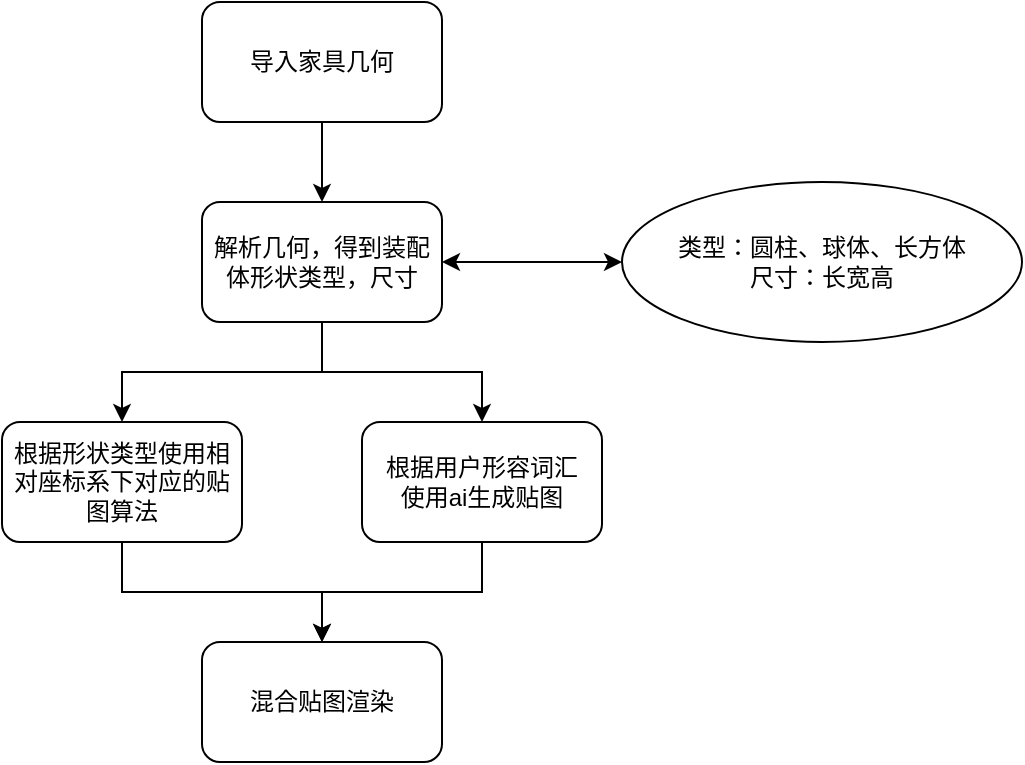 <mxfile version="28.0.9">
  <diagram name="Page-1" id="H7QxHMriIWNjSBuKXxfJ">
    <mxGraphModel dx="837" dy="649" grid="1" gridSize="10" guides="1" tooltips="1" connect="1" arrows="1" fold="1" page="1" pageScale="1" pageWidth="827" pageHeight="1169" math="0" shadow="0">
      <root>
        <mxCell id="0" />
        <mxCell id="1" parent="0" />
        <mxCell id="-8fxrUhJb9SYPg-zwKEV-8" style="edgeStyle=orthogonalEdgeStyle;rounded=0;orthogonalLoop=1;jettySize=auto;html=1;exitX=0.5;exitY=1;exitDx=0;exitDy=0;entryX=0.5;entryY=0;entryDx=0;entryDy=0;" edge="1" parent="1" source="-8fxrUhJb9SYPg-zwKEV-1" target="-8fxrUhJb9SYPg-zwKEV-2">
          <mxGeometry relative="1" as="geometry" />
        </mxCell>
        <mxCell id="-8fxrUhJb9SYPg-zwKEV-1" value="导入家具几何" style="rounded=1;whiteSpace=wrap;html=1;" vertex="1" parent="1">
          <mxGeometry x="340" y="190" width="120" height="60" as="geometry" />
        </mxCell>
        <mxCell id="-8fxrUhJb9SYPg-zwKEV-9" style="edgeStyle=orthogonalEdgeStyle;rounded=0;orthogonalLoop=1;jettySize=auto;html=1;exitX=0.5;exitY=1;exitDx=0;exitDy=0;entryX=0.5;entryY=0;entryDx=0;entryDy=0;" edge="1" parent="1" source="-8fxrUhJb9SYPg-zwKEV-2" target="-8fxrUhJb9SYPg-zwKEV-7">
          <mxGeometry relative="1" as="geometry" />
        </mxCell>
        <mxCell id="-8fxrUhJb9SYPg-zwKEV-2" value="解析几何，得到装配体形状类型，尺寸" style="rounded=1;whiteSpace=wrap;html=1;" vertex="1" parent="1">
          <mxGeometry x="340" y="290" width="120" height="60" as="geometry" />
        </mxCell>
        <mxCell id="-8fxrUhJb9SYPg-zwKEV-3" value="类型：圆柱、球体、长方体&lt;div&gt;尺寸：长宽高&lt;/div&gt;" style="ellipse;whiteSpace=wrap;html=1;" vertex="1" parent="1">
          <mxGeometry x="550" y="280" width="200" height="80" as="geometry" />
        </mxCell>
        <mxCell id="-8fxrUhJb9SYPg-zwKEV-5" value="" style="endArrow=classic;startArrow=classic;html=1;rounded=0;exitX=1;exitY=0.5;exitDx=0;exitDy=0;entryX=0;entryY=0.5;entryDx=0;entryDy=0;" edge="1" parent="1" source="-8fxrUhJb9SYPg-zwKEV-2" target="-8fxrUhJb9SYPg-zwKEV-3">
          <mxGeometry width="50" height="50" relative="1" as="geometry">
            <mxPoint x="480" y="400" as="sourcePoint" />
            <mxPoint x="530" y="350" as="targetPoint" />
          </mxGeometry>
        </mxCell>
        <mxCell id="-8fxrUhJb9SYPg-zwKEV-13" style="edgeStyle=orthogonalEdgeStyle;rounded=0;orthogonalLoop=1;jettySize=auto;html=1;entryX=0.5;entryY=0;entryDx=0;entryDy=0;" edge="1" parent="1" source="-8fxrUhJb9SYPg-zwKEV-6" target="-8fxrUhJb9SYPg-zwKEV-11">
          <mxGeometry relative="1" as="geometry" />
        </mxCell>
        <mxCell id="-8fxrUhJb9SYPg-zwKEV-6" value="根据用户形容词汇&lt;div&gt;使用ai生成贴图&lt;/div&gt;" style="rounded=1;whiteSpace=wrap;html=1;" vertex="1" parent="1">
          <mxGeometry x="420" y="400" width="120" height="60" as="geometry" />
        </mxCell>
        <mxCell id="-8fxrUhJb9SYPg-zwKEV-12" style="edgeStyle=orthogonalEdgeStyle;rounded=0;orthogonalLoop=1;jettySize=auto;html=1;exitX=0.5;exitY=1;exitDx=0;exitDy=0;" edge="1" parent="1" source="-8fxrUhJb9SYPg-zwKEV-7" target="-8fxrUhJb9SYPg-zwKEV-11">
          <mxGeometry relative="1" as="geometry" />
        </mxCell>
        <mxCell id="-8fxrUhJb9SYPg-zwKEV-7" value="根据形状类型使用相对座标系下对应的贴图算法" style="rounded=1;whiteSpace=wrap;html=1;" vertex="1" parent="1">
          <mxGeometry x="240" y="400" width="120" height="60" as="geometry" />
        </mxCell>
        <mxCell id="-8fxrUhJb9SYPg-zwKEV-10" style="edgeStyle=orthogonalEdgeStyle;rounded=0;orthogonalLoop=1;jettySize=auto;html=1;exitX=0.5;exitY=1;exitDx=0;exitDy=0;entryX=0.5;entryY=0;entryDx=0;entryDy=0;" edge="1" parent="1" source="-8fxrUhJb9SYPg-zwKEV-2" target="-8fxrUhJb9SYPg-zwKEV-6">
          <mxGeometry relative="1" as="geometry" />
        </mxCell>
        <mxCell id="-8fxrUhJb9SYPg-zwKEV-11" value="混合贴图渲染" style="rounded=1;whiteSpace=wrap;html=1;" vertex="1" parent="1">
          <mxGeometry x="340" y="510" width="120" height="60" as="geometry" />
        </mxCell>
      </root>
    </mxGraphModel>
  </diagram>
</mxfile>
